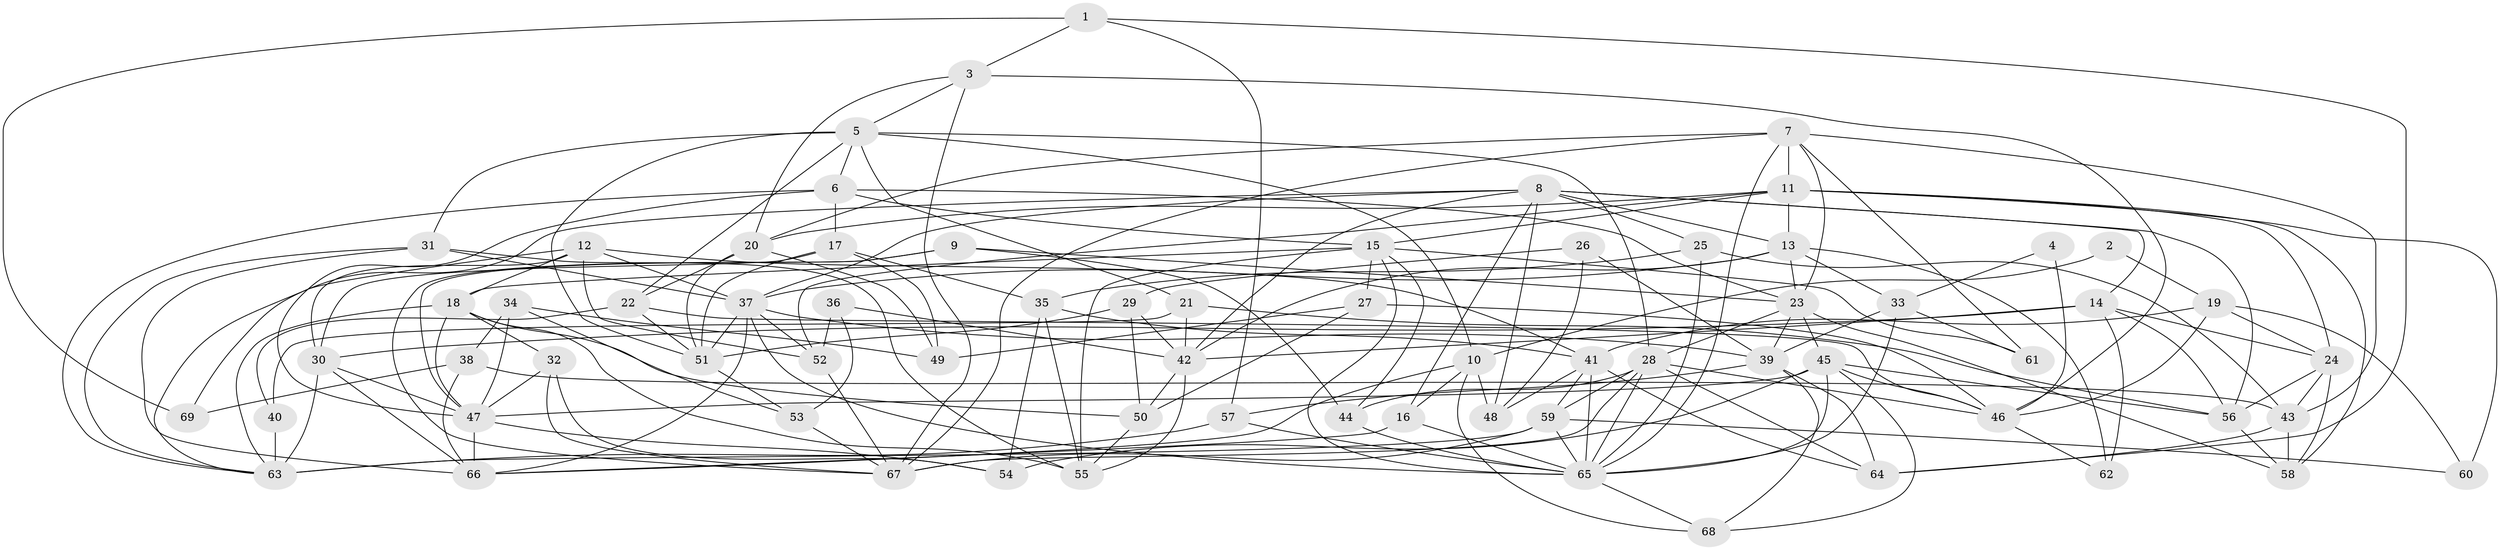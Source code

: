 // original degree distribution, {3: 0.23357664233576642, 4: 0.25547445255474455, 2: 0.1678832116788321, 5: 0.19708029197080293, 6: 0.08029197080291971, 7: 0.051094890510948905, 8: 0.014598540145985401}
// Generated by graph-tools (version 1.1) at 2025/02/03/09/25 03:02:09]
// undirected, 69 vertices, 191 edges
graph export_dot {
graph [start="1"]
  node [color=gray90,style=filled];
  1;
  2;
  3;
  4;
  5;
  6;
  7;
  8;
  9;
  10;
  11;
  12;
  13;
  14;
  15;
  16;
  17;
  18;
  19;
  20;
  21;
  22;
  23;
  24;
  25;
  26;
  27;
  28;
  29;
  30;
  31;
  32;
  33;
  34;
  35;
  36;
  37;
  38;
  39;
  40;
  41;
  42;
  43;
  44;
  45;
  46;
  47;
  48;
  49;
  50;
  51;
  52;
  53;
  54;
  55;
  56;
  57;
  58;
  59;
  60;
  61;
  62;
  63;
  64;
  65;
  66;
  67;
  68;
  69;
  1 -- 3 [weight=1.0];
  1 -- 57 [weight=1.0];
  1 -- 64 [weight=1.0];
  1 -- 69 [weight=1.0];
  2 -- 10 [weight=1.0];
  2 -- 19 [weight=1.0];
  3 -- 5 [weight=1.0];
  3 -- 20 [weight=1.0];
  3 -- 46 [weight=1.0];
  3 -- 67 [weight=1.0];
  4 -- 33 [weight=1.0];
  4 -- 46 [weight=1.0];
  5 -- 6 [weight=1.0];
  5 -- 10 [weight=1.0];
  5 -- 21 [weight=1.0];
  5 -- 22 [weight=1.0];
  5 -- 28 [weight=1.0];
  5 -- 31 [weight=1.0];
  5 -- 51 [weight=1.0];
  6 -- 15 [weight=1.0];
  6 -- 17 [weight=1.0];
  6 -- 23 [weight=1.0];
  6 -- 47 [weight=1.0];
  6 -- 63 [weight=1.0];
  7 -- 11 [weight=1.0];
  7 -- 20 [weight=1.0];
  7 -- 23 [weight=1.0];
  7 -- 43 [weight=1.0];
  7 -- 61 [weight=1.0];
  7 -- 65 [weight=1.0];
  7 -- 67 [weight=1.0];
  8 -- 13 [weight=1.0];
  8 -- 14 [weight=1.0];
  8 -- 16 [weight=1.0];
  8 -- 25 [weight=1.0];
  8 -- 37 [weight=1.0];
  8 -- 42 [weight=1.0];
  8 -- 48 [weight=1.0];
  8 -- 56 [weight=1.0];
  8 -- 69 [weight=1.0];
  9 -- 23 [weight=1.0];
  9 -- 44 [weight=1.0];
  9 -- 47 [weight=1.0];
  9 -- 67 [weight=1.0];
  10 -- 16 [weight=1.0];
  10 -- 48 [weight=1.0];
  10 -- 66 [weight=1.0];
  10 -- 68 [weight=1.0];
  11 -- 13 [weight=1.0];
  11 -- 15 [weight=1.0];
  11 -- 20 [weight=1.0];
  11 -- 24 [weight=1.0];
  11 -- 52 [weight=2.0];
  11 -- 58 [weight=1.0];
  11 -- 60 [weight=1.0];
  12 -- 18 [weight=1.0];
  12 -- 30 [weight=1.0];
  12 -- 37 [weight=1.0];
  12 -- 41 [weight=1.0];
  12 -- 52 [weight=1.0];
  12 -- 63 [weight=2.0];
  13 -- 23 [weight=1.0];
  13 -- 33 [weight=1.0];
  13 -- 37 [weight=1.0];
  13 -- 42 [weight=1.0];
  13 -- 62 [weight=1.0];
  14 -- 24 [weight=1.0];
  14 -- 30 [weight=1.0];
  14 -- 42 [weight=1.0];
  14 -- 56 [weight=1.0];
  14 -- 62 [weight=1.0];
  15 -- 18 [weight=1.0];
  15 -- 27 [weight=1.0];
  15 -- 44 [weight=1.0];
  15 -- 55 [weight=1.0];
  15 -- 61 [weight=1.0];
  15 -- 65 [weight=1.0];
  16 -- 65 [weight=2.0];
  16 -- 66 [weight=1.0];
  17 -- 30 [weight=1.0];
  17 -- 35 [weight=1.0];
  17 -- 49 [weight=1.0];
  17 -- 51 [weight=1.0];
  18 -- 32 [weight=1.0];
  18 -- 47 [weight=1.0];
  18 -- 50 [weight=1.0];
  18 -- 55 [weight=1.0];
  18 -- 63 [weight=1.0];
  19 -- 24 [weight=2.0];
  19 -- 41 [weight=1.0];
  19 -- 46 [weight=1.0];
  19 -- 60 [weight=1.0];
  20 -- 22 [weight=1.0];
  20 -- 49 [weight=1.0];
  20 -- 51 [weight=1.0];
  21 -- 40 [weight=1.0];
  21 -- 42 [weight=1.0];
  21 -- 56 [weight=1.0];
  22 -- 40 [weight=1.0];
  22 -- 46 [weight=1.0];
  22 -- 51 [weight=1.0];
  23 -- 28 [weight=1.0];
  23 -- 39 [weight=1.0];
  23 -- 45 [weight=1.0];
  23 -- 58 [weight=1.0];
  24 -- 43 [weight=1.0];
  24 -- 56 [weight=1.0];
  24 -- 58 [weight=1.0];
  25 -- 35 [weight=1.0];
  25 -- 43 [weight=1.0];
  25 -- 65 [weight=1.0];
  26 -- 29 [weight=1.0];
  26 -- 39 [weight=1.0];
  26 -- 48 [weight=1.0];
  27 -- 46 [weight=2.0];
  27 -- 49 [weight=1.0];
  27 -- 50 [weight=1.0];
  28 -- 44 [weight=1.0];
  28 -- 46 [weight=1.0];
  28 -- 59 [weight=1.0];
  28 -- 64 [weight=1.0];
  28 -- 65 [weight=1.0];
  28 -- 67 [weight=1.0];
  29 -- 42 [weight=1.0];
  29 -- 50 [weight=1.0];
  29 -- 51 [weight=1.0];
  30 -- 47 [weight=1.0];
  30 -- 63 [weight=1.0];
  30 -- 66 [weight=1.0];
  31 -- 37 [weight=1.0];
  31 -- 55 [weight=1.0];
  31 -- 63 [weight=1.0];
  31 -- 66 [weight=1.0];
  32 -- 47 [weight=1.0];
  32 -- 54 [weight=1.0];
  32 -- 67 [weight=1.0];
  33 -- 39 [weight=1.0];
  33 -- 61 [weight=1.0];
  33 -- 65 [weight=1.0];
  34 -- 38 [weight=1.0];
  34 -- 47 [weight=1.0];
  34 -- 49 [weight=1.0];
  34 -- 53 [weight=1.0];
  35 -- 41 [weight=1.0];
  35 -- 54 [weight=1.0];
  35 -- 55 [weight=1.0];
  36 -- 42 [weight=2.0];
  36 -- 52 [weight=1.0];
  36 -- 53 [weight=1.0];
  37 -- 39 [weight=1.0];
  37 -- 51 [weight=1.0];
  37 -- 52 [weight=1.0];
  37 -- 65 [weight=1.0];
  37 -- 66 [weight=1.0];
  38 -- 43 [weight=1.0];
  38 -- 66 [weight=1.0];
  38 -- 69 [weight=1.0];
  39 -- 57 [weight=1.0];
  39 -- 64 [weight=1.0];
  39 -- 68 [weight=1.0];
  40 -- 63 [weight=2.0];
  41 -- 48 [weight=2.0];
  41 -- 59 [weight=1.0];
  41 -- 64 [weight=1.0];
  41 -- 65 [weight=1.0];
  42 -- 50 [weight=1.0];
  42 -- 55 [weight=1.0];
  43 -- 58 [weight=1.0];
  43 -- 64 [weight=1.0];
  44 -- 65 [weight=1.0];
  45 -- 46 [weight=2.0];
  45 -- 47 [weight=1.0];
  45 -- 54 [weight=2.0];
  45 -- 56 [weight=1.0];
  45 -- 65 [weight=1.0];
  45 -- 68 [weight=1.0];
  46 -- 62 [weight=1.0];
  47 -- 54 [weight=1.0];
  47 -- 66 [weight=1.0];
  50 -- 55 [weight=1.0];
  51 -- 53 [weight=1.0];
  52 -- 67 [weight=1.0];
  53 -- 67 [weight=1.0];
  56 -- 58 [weight=1.0];
  57 -- 63 [weight=2.0];
  57 -- 65 [weight=1.0];
  59 -- 60 [weight=1.0];
  59 -- 63 [weight=1.0];
  59 -- 65 [weight=1.0];
  59 -- 67 [weight=1.0];
  65 -- 68 [weight=1.0];
}
